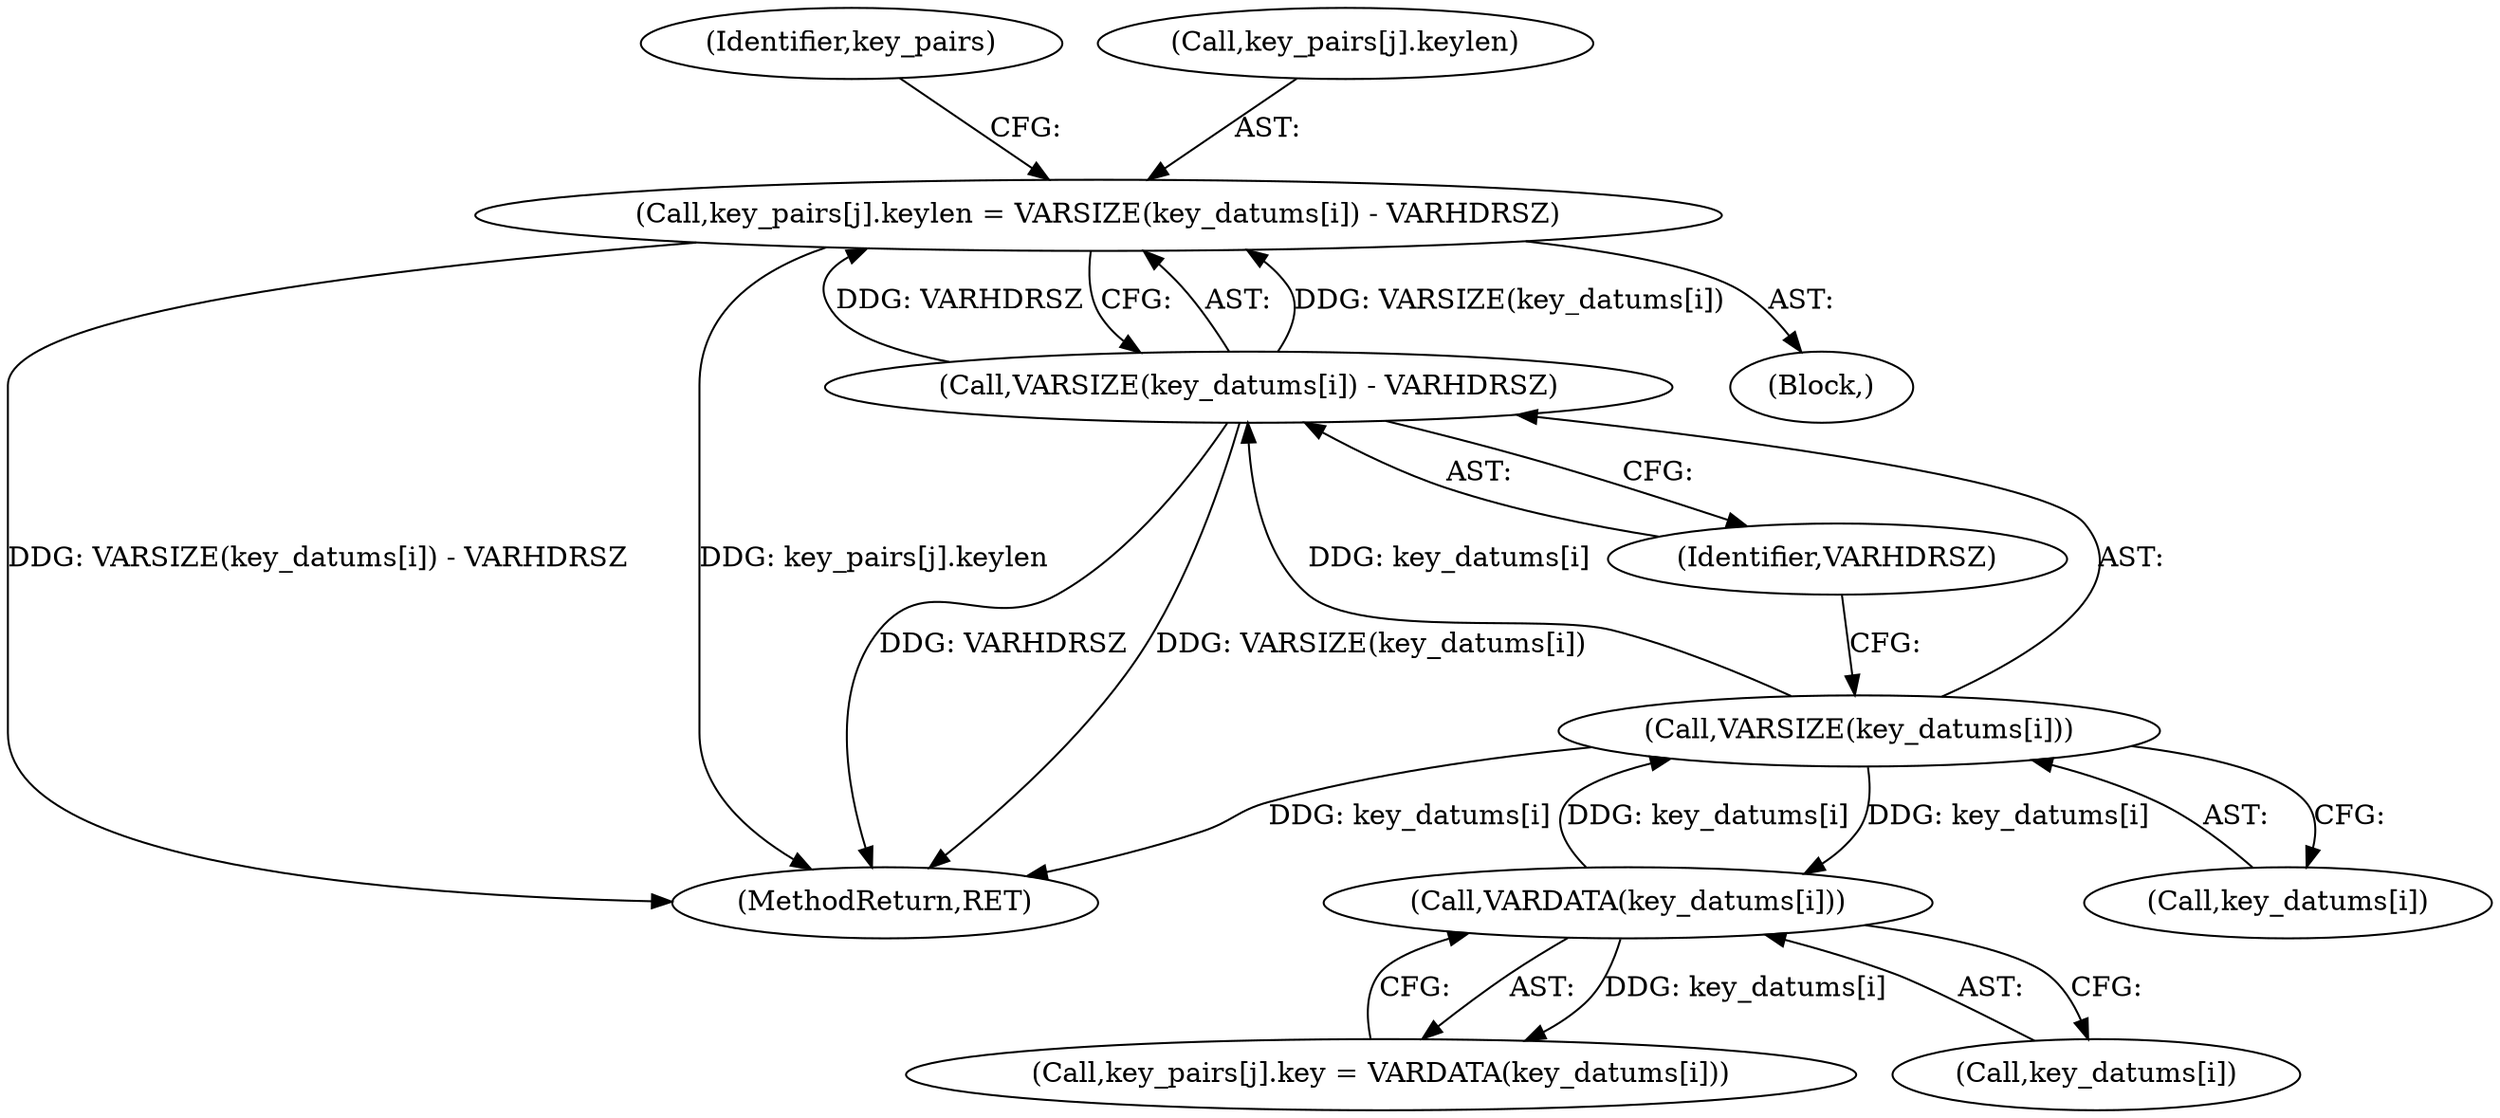 digraph "0_postgres_31400a673325147e1205326008e32135a78b4d8a_3@array" {
"1000194" [label="(Call,key_pairs[j].keylen = VARSIZE(key_datums[i]) - VARHDRSZ)"];
"1000200" [label="(Call,VARSIZE(key_datums[i]) - VARHDRSZ)"];
"1000201" [label="(Call,VARSIZE(key_datums[i]))"];
"1000190" [label="(Call,VARDATA(key_datums[i]))"];
"1000201" [label="(Call,VARSIZE(key_datums[i]))"];
"1000194" [label="(Call,key_pairs[j].keylen = VARSIZE(key_datums[i]) - VARHDRSZ)"];
"1000209" [label="(Identifier,key_pairs)"];
"1000184" [label="(Call,key_pairs[j].key = VARDATA(key_datums[i]))"];
"1000200" [label="(Call,VARSIZE(key_datums[i]) - VARHDRSZ)"];
"1000202" [label="(Call,key_datums[i])"];
"1000205" [label="(Identifier,VARHDRSZ)"];
"1000246" [label="(MethodReturn,RET)"];
"1000183" [label="(Block,)"];
"1000195" [label="(Call,key_pairs[j].keylen)"];
"1000191" [label="(Call,key_datums[i])"];
"1000190" [label="(Call,VARDATA(key_datums[i]))"];
"1000194" -> "1000183"  [label="AST: "];
"1000194" -> "1000200"  [label="CFG: "];
"1000195" -> "1000194"  [label="AST: "];
"1000200" -> "1000194"  [label="AST: "];
"1000209" -> "1000194"  [label="CFG: "];
"1000194" -> "1000246"  [label="DDG: VARSIZE(key_datums[i]) - VARHDRSZ"];
"1000194" -> "1000246"  [label="DDG: key_pairs[j].keylen"];
"1000200" -> "1000194"  [label="DDG: VARSIZE(key_datums[i])"];
"1000200" -> "1000194"  [label="DDG: VARHDRSZ"];
"1000200" -> "1000205"  [label="CFG: "];
"1000201" -> "1000200"  [label="AST: "];
"1000205" -> "1000200"  [label="AST: "];
"1000200" -> "1000246"  [label="DDG: VARSIZE(key_datums[i])"];
"1000200" -> "1000246"  [label="DDG: VARHDRSZ"];
"1000201" -> "1000200"  [label="DDG: key_datums[i]"];
"1000201" -> "1000202"  [label="CFG: "];
"1000202" -> "1000201"  [label="AST: "];
"1000205" -> "1000201"  [label="CFG: "];
"1000201" -> "1000246"  [label="DDG: key_datums[i]"];
"1000201" -> "1000190"  [label="DDG: key_datums[i]"];
"1000190" -> "1000201"  [label="DDG: key_datums[i]"];
"1000190" -> "1000184"  [label="AST: "];
"1000190" -> "1000191"  [label="CFG: "];
"1000191" -> "1000190"  [label="AST: "];
"1000184" -> "1000190"  [label="CFG: "];
"1000190" -> "1000184"  [label="DDG: key_datums[i]"];
}
